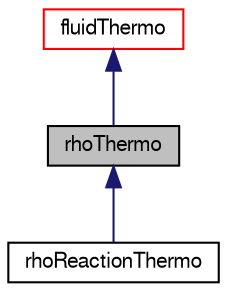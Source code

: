 digraph "rhoThermo"
{
  bgcolor="transparent";
  edge [fontname="FreeSans",fontsize="10",labelfontname="FreeSans",labelfontsize="10"];
  node [fontname="FreeSans",fontsize="10",shape=record];
  Node0 [label="rhoThermo",height=0.2,width=0.4,color="black", fillcolor="grey75", style="filled", fontcolor="black"];
  Node1 -> Node0 [dir="back",color="midnightblue",fontsize="10",style="solid",fontname="FreeSans"];
  Node1 [label="fluidThermo",height=0.2,width=0.4,color="red",URL="$a29758.html",tooltip="Fundamental fluid thermodynamic properties. "];
  Node0 -> Node19 [dir="back",color="midnightblue",fontsize="10",style="solid",fontname="FreeSans"];
  Node19 [label="rhoReactionThermo",height=0.2,width=0.4,color="black",URL="$a30178.html",tooltip="Foam::rhoReactionThermo. "];
}
